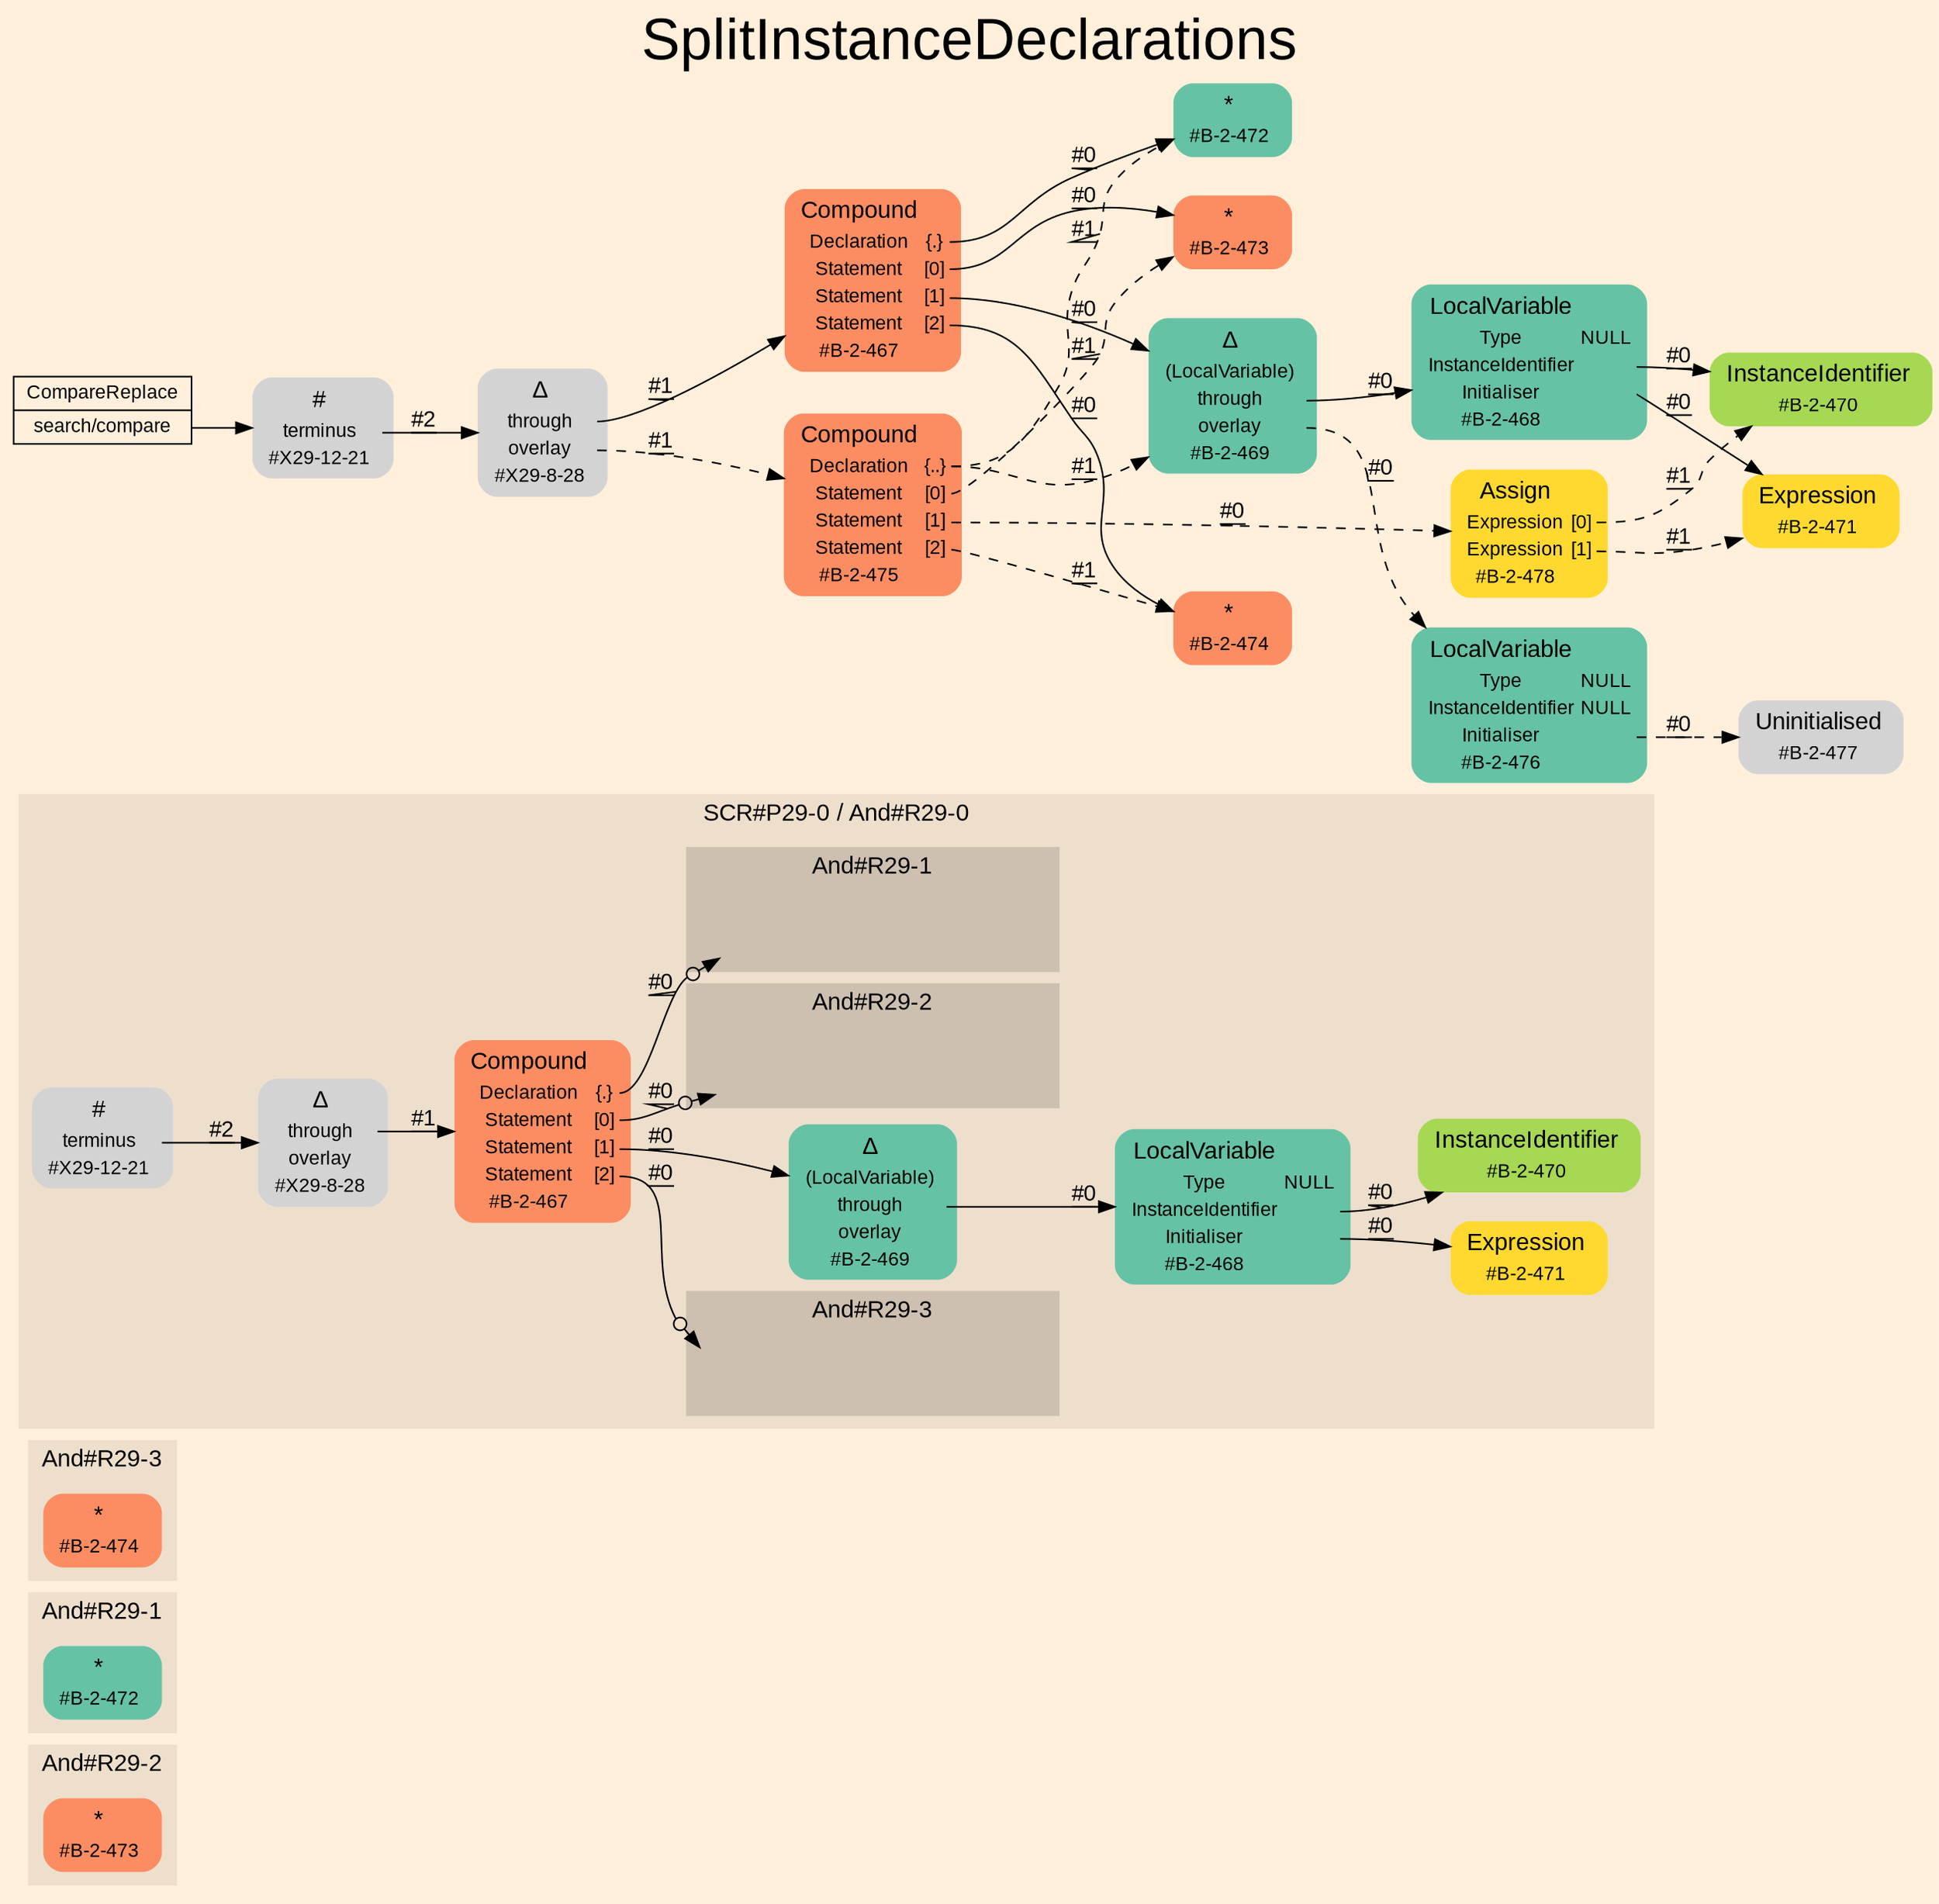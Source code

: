 digraph "SplitInstanceDeclarations" {
label = "SplitInstanceDeclarations"
labelloc = t
fontsize = "36"
graph [
    rankdir = "LR"
    ranksep = 0.3
    bgcolor = antiquewhite1
    color = black
    fontcolor = black
    fontname = "Arial"
];
node [
    fontname = "Arial"
];
edge [
    fontname = "Arial"
];

// -------------------- figure And#R29-2 --------------------
// -------- region And#R29-2 ----------
subgraph "clusterAnd#R29-2" {
    label = "And#R29-2"
    style = "filled"
    color = antiquewhite2
    fontsize = "15"
    "And#R29-2/#B-2-473" [
        // -------- block And#R29-2/#B-2-473 ----------
        shape = "plaintext"
        fillcolor = "/set28/2"
        label = <<TABLE BORDER="0" CELLBORDER="0" CELLSPACING="0">
         <TR><TD><FONT POINT-SIZE="15.0">*</FONT></TD><TD></TD></TR>
         <TR><TD>#B-2-473</TD><TD PORT="port0"></TD></TR>
        </TABLE>>
        style = "rounded,filled"
        fontsize = "12"
    ];
    
}


// -------------------- figure And#R29-1 --------------------
// -------- region And#R29-1 ----------
subgraph "clusterAnd#R29-1" {
    label = "And#R29-1"
    style = "filled"
    color = antiquewhite2
    fontsize = "15"
    "And#R29-1/#B-2-472" [
        // -------- block And#R29-1/#B-2-472 ----------
        shape = "plaintext"
        fillcolor = "/set28/1"
        label = <<TABLE BORDER="0" CELLBORDER="0" CELLSPACING="0">
         <TR><TD><FONT POINT-SIZE="15.0">*</FONT></TD><TD></TD></TR>
         <TR><TD>#B-2-472</TD><TD PORT="port0"></TD></TR>
        </TABLE>>
        style = "rounded,filled"
        fontsize = "12"
    ];
    
}


// -------------------- figure And#R29-3 --------------------
// -------- region And#R29-3 ----------
subgraph "clusterAnd#R29-3" {
    label = "And#R29-3"
    style = "filled"
    color = antiquewhite2
    fontsize = "15"
    "And#R29-3/#B-2-474" [
        // -------- block And#R29-3/#B-2-474 ----------
        shape = "plaintext"
        fillcolor = "/set28/2"
        label = <<TABLE BORDER="0" CELLBORDER="0" CELLSPACING="0">
         <TR><TD><FONT POINT-SIZE="15.0">*</FONT></TD><TD></TD></TR>
         <TR><TD>#B-2-474</TD><TD PORT="port0"></TD></TR>
        </TABLE>>
        style = "rounded,filled"
        fontsize = "12"
    ];
    
}


// -------------------- figure And#R29-0 --------------------
// -------- region And#R29-0 ----------
subgraph "clusterAnd#R29-0" {
    label = "SCR#P29-0 / And#R29-0"
    style = "filled"
    color = antiquewhite2
    fontsize = "15"
    "And#R29-0/#X29-12-21" [
        // -------- block And#R29-0/#X29-12-21 ----------
        shape = "plaintext"
        label = <<TABLE BORDER="0" CELLBORDER="0" CELLSPACING="0">
         <TR><TD><FONT POINT-SIZE="15.0">#</FONT></TD><TD></TD></TR>
         <TR><TD>terminus</TD><TD PORT="port0"></TD></TR>
         <TR><TD>#X29-12-21</TD><TD PORT="port1"></TD></TR>
        </TABLE>>
        style = "rounded,filled"
        fontsize = "12"
    ];
    
    "And#R29-0/#B-2-469" [
        // -------- block And#R29-0/#B-2-469 ----------
        shape = "plaintext"
        fillcolor = "/set28/1"
        label = <<TABLE BORDER="0" CELLBORDER="0" CELLSPACING="0">
         <TR><TD><FONT POINT-SIZE="15.0">Δ</FONT></TD><TD></TD></TR>
         <TR><TD>(LocalVariable)</TD><TD PORT="port0"></TD></TR>
         <TR><TD>through</TD><TD PORT="port1"></TD></TR>
         <TR><TD>overlay</TD><TD PORT="port2"></TD></TR>
         <TR><TD>#B-2-469</TD><TD PORT="port3"></TD></TR>
        </TABLE>>
        style = "rounded,filled"
        fontsize = "12"
    ];
    
    "And#R29-0/#B-2-468" [
        // -------- block And#R29-0/#B-2-468 ----------
        shape = "plaintext"
        fillcolor = "/set28/1"
        label = <<TABLE BORDER="0" CELLBORDER="0" CELLSPACING="0">
         <TR><TD><FONT POINT-SIZE="15.0">LocalVariable</FONT></TD><TD></TD></TR>
         <TR><TD>Type</TD><TD PORT="port0">NULL</TD></TR>
         <TR><TD>InstanceIdentifier</TD><TD PORT="port1"></TD></TR>
         <TR><TD>Initialiser</TD><TD PORT="port2"></TD></TR>
         <TR><TD>#B-2-468</TD><TD PORT="port3"></TD></TR>
        </TABLE>>
        style = "rounded,filled"
        fontsize = "12"
    ];
    
    "And#R29-0/#B-2-467" [
        // -------- block And#R29-0/#B-2-467 ----------
        shape = "plaintext"
        fillcolor = "/set28/2"
        label = <<TABLE BORDER="0" CELLBORDER="0" CELLSPACING="0">
         <TR><TD><FONT POINT-SIZE="15.0">Compound</FONT></TD><TD></TD></TR>
         <TR><TD>Declaration</TD><TD PORT="port0">{.}</TD></TR>
         <TR><TD>Statement</TD><TD PORT="port1">[0]</TD></TR>
         <TR><TD>Statement</TD><TD PORT="port2">[1]</TD></TR>
         <TR><TD>Statement</TD><TD PORT="port3">[2]</TD></TR>
         <TR><TD>#B-2-467</TD><TD PORT="port4"></TD></TR>
        </TABLE>>
        style = "rounded,filled"
        fontsize = "12"
    ];
    
    "And#R29-0/#B-2-470" [
        // -------- block And#R29-0/#B-2-470 ----------
        shape = "plaintext"
        fillcolor = "/set28/5"
        label = <<TABLE BORDER="0" CELLBORDER="0" CELLSPACING="0">
         <TR><TD><FONT POINT-SIZE="15.0">InstanceIdentifier</FONT></TD><TD></TD></TR>
         <TR><TD>#B-2-470</TD><TD PORT="port0"></TD></TR>
        </TABLE>>
        style = "rounded,filled"
        fontsize = "12"
    ];
    
    "And#R29-0/#B-2-471" [
        // -------- block And#R29-0/#B-2-471 ----------
        shape = "plaintext"
        fillcolor = "/set28/6"
        label = <<TABLE BORDER="0" CELLBORDER="0" CELLSPACING="0">
         <TR><TD><FONT POINT-SIZE="15.0">Expression</FONT></TD><TD></TD></TR>
         <TR><TD>#B-2-471</TD><TD PORT="port0"></TD></TR>
        </TABLE>>
        style = "rounded,filled"
        fontsize = "12"
    ];
    
    "And#R29-0/#X29-8-28" [
        // -------- block And#R29-0/#X29-8-28 ----------
        shape = "plaintext"
        label = <<TABLE BORDER="0" CELLBORDER="0" CELLSPACING="0">
         <TR><TD><FONT POINT-SIZE="15.0">Δ</FONT></TD><TD></TD></TR>
         <TR><TD>through</TD><TD PORT="port0"></TD></TR>
         <TR><TD>overlay</TD><TD PORT="port1"></TD></TR>
         <TR><TD>#X29-8-28</TD><TD PORT="port2"></TD></TR>
        </TABLE>>
        style = "rounded,filled"
        fontsize = "12"
    ];
    
    // -------- region And#R29-0/And#R29-1 ----------
    subgraph "clusterAnd#R29-0/And#R29-1" {
        label = "And#R29-1"
        style = "filled"
        color = antiquewhite3
        fontsize = "15"
        "And#R29-0/And#R29-1/#B-2-472" [
            // -------- block And#R29-0/And#R29-1/#B-2-472 ----------
            shape = none
            fillcolor = "/set28/1"
            style = "invisible"
        ];
        
    }
    
    // -------- region And#R29-0/And#R29-2 ----------
    subgraph "clusterAnd#R29-0/And#R29-2" {
        label = "And#R29-2"
        style = "filled"
        color = antiquewhite3
        fontsize = "15"
        "And#R29-0/And#R29-2/#B-2-473" [
            // -------- block And#R29-0/And#R29-2/#B-2-473 ----------
            shape = none
            fillcolor = "/set28/2"
            style = "invisible"
        ];
        
    }
    
    // -------- region And#R29-0/And#R29-3 ----------
    subgraph "clusterAnd#R29-0/And#R29-3" {
        label = "And#R29-3"
        style = "filled"
        color = antiquewhite3
        fontsize = "15"
        "And#R29-0/And#R29-3/#B-2-474" [
            // -------- block And#R29-0/And#R29-3/#B-2-474 ----------
            shape = none
            fillcolor = "/set28/2"
            style = "invisible"
        ];
        
    }
    
}

"And#R29-0/#X29-12-21":port0 -> "And#R29-0/#X29-8-28" [
    label = "#2"
    decorate = true
    color = black
    fontcolor = black
];

"And#R29-0/#B-2-469":port1 -> "And#R29-0/#B-2-468" [
    label = "#0"
    decorate = true
    color = black
    fontcolor = black
];

"And#R29-0/#B-2-468":port1 -> "And#R29-0/#B-2-470" [
    label = "#0"
    decorate = true
    color = black
    fontcolor = black
];

"And#R29-0/#B-2-468":port2 -> "And#R29-0/#B-2-471" [
    label = "#0"
    decorate = true
    color = black
    fontcolor = black
];

"And#R29-0/#B-2-467":port0 -> "And#R29-0/And#R29-1/#B-2-472" [
    arrowhead="normalnoneodot"
    label = "#0"
    decorate = true
    color = black
    fontcolor = black
];

"And#R29-0/#B-2-467":port1 -> "And#R29-0/And#R29-2/#B-2-473" [
    arrowhead="normalnoneodot"
    label = "#0"
    decorate = true
    color = black
    fontcolor = black
];

"And#R29-0/#B-2-467":port2 -> "And#R29-0/#B-2-469" [
    label = "#0"
    decorate = true
    color = black
    fontcolor = black
];

"And#R29-0/#B-2-467":port3 -> "And#R29-0/And#R29-3/#B-2-474" [
    arrowhead="normalnoneodot"
    label = "#0"
    decorate = true
    color = black
    fontcolor = black
];

"And#R29-0/#X29-8-28":port0 -> "And#R29-0/#B-2-467" [
    label = "#1"
    decorate = true
    color = black
    fontcolor = black
];


// -------------------- transformation figure --------------------
"CR#X29-10-29" [
    // -------- block CR#X29-10-29 ----------
    shape = "record"
    fillcolor = antiquewhite1
    label = "<fixed> CompareReplace | <port0> search/compare"
    style = "filled"
    fontsize = "12"
    color = black
    fontcolor = black
];

"#X29-12-21" [
    // -------- block #X29-12-21 ----------
    shape = "plaintext"
    label = <<TABLE BORDER="0" CELLBORDER="0" CELLSPACING="0">
     <TR><TD><FONT POINT-SIZE="15.0">#</FONT></TD><TD></TD></TR>
     <TR><TD>terminus</TD><TD PORT="port0"></TD></TR>
     <TR><TD>#X29-12-21</TD><TD PORT="port1"></TD></TR>
    </TABLE>>
    style = "rounded,filled"
    fontsize = "12"
];

"#X29-8-28" [
    // -------- block #X29-8-28 ----------
    shape = "plaintext"
    label = <<TABLE BORDER="0" CELLBORDER="0" CELLSPACING="0">
     <TR><TD><FONT POINT-SIZE="15.0">Δ</FONT></TD><TD></TD></TR>
     <TR><TD>through</TD><TD PORT="port0"></TD></TR>
     <TR><TD>overlay</TD><TD PORT="port1"></TD></TR>
     <TR><TD>#X29-8-28</TD><TD PORT="port2"></TD></TR>
    </TABLE>>
    style = "rounded,filled"
    fontsize = "12"
];

"#B-2-467" [
    // -------- block #B-2-467 ----------
    shape = "plaintext"
    fillcolor = "/set28/2"
    label = <<TABLE BORDER="0" CELLBORDER="0" CELLSPACING="0">
     <TR><TD><FONT POINT-SIZE="15.0">Compound</FONT></TD><TD></TD></TR>
     <TR><TD>Declaration</TD><TD PORT="port0">{.}</TD></TR>
     <TR><TD>Statement</TD><TD PORT="port1">[0]</TD></TR>
     <TR><TD>Statement</TD><TD PORT="port2">[1]</TD></TR>
     <TR><TD>Statement</TD><TD PORT="port3">[2]</TD></TR>
     <TR><TD>#B-2-467</TD><TD PORT="port4"></TD></TR>
    </TABLE>>
    style = "rounded,filled"
    fontsize = "12"
];

"#B-2-472" [
    // -------- block #B-2-472 ----------
    shape = "plaintext"
    fillcolor = "/set28/1"
    label = <<TABLE BORDER="0" CELLBORDER="0" CELLSPACING="0">
     <TR><TD><FONT POINT-SIZE="15.0">*</FONT></TD><TD></TD></TR>
     <TR><TD>#B-2-472</TD><TD PORT="port0"></TD></TR>
    </TABLE>>
    style = "rounded,filled"
    fontsize = "12"
];

"#B-2-473" [
    // -------- block #B-2-473 ----------
    shape = "plaintext"
    fillcolor = "/set28/2"
    label = <<TABLE BORDER="0" CELLBORDER="0" CELLSPACING="0">
     <TR><TD><FONT POINT-SIZE="15.0">*</FONT></TD><TD></TD></TR>
     <TR><TD>#B-2-473</TD><TD PORT="port0"></TD></TR>
    </TABLE>>
    style = "rounded,filled"
    fontsize = "12"
];

"#B-2-469" [
    // -------- block #B-2-469 ----------
    shape = "plaintext"
    fillcolor = "/set28/1"
    label = <<TABLE BORDER="0" CELLBORDER="0" CELLSPACING="0">
     <TR><TD><FONT POINT-SIZE="15.0">Δ</FONT></TD><TD></TD></TR>
     <TR><TD>(LocalVariable)</TD><TD PORT="port0"></TD></TR>
     <TR><TD>through</TD><TD PORT="port1"></TD></TR>
     <TR><TD>overlay</TD><TD PORT="port2"></TD></TR>
     <TR><TD>#B-2-469</TD><TD PORT="port3"></TD></TR>
    </TABLE>>
    style = "rounded,filled"
    fontsize = "12"
];

"#B-2-468" [
    // -------- block #B-2-468 ----------
    shape = "plaintext"
    fillcolor = "/set28/1"
    label = <<TABLE BORDER="0" CELLBORDER="0" CELLSPACING="0">
     <TR><TD><FONT POINT-SIZE="15.0">LocalVariable</FONT></TD><TD></TD></TR>
     <TR><TD>Type</TD><TD PORT="port0">NULL</TD></TR>
     <TR><TD>InstanceIdentifier</TD><TD PORT="port1"></TD></TR>
     <TR><TD>Initialiser</TD><TD PORT="port2"></TD></TR>
     <TR><TD>#B-2-468</TD><TD PORT="port3"></TD></TR>
    </TABLE>>
    style = "rounded,filled"
    fontsize = "12"
];

"#B-2-470" [
    // -------- block #B-2-470 ----------
    shape = "plaintext"
    fillcolor = "/set28/5"
    label = <<TABLE BORDER="0" CELLBORDER="0" CELLSPACING="0">
     <TR><TD><FONT POINT-SIZE="15.0">InstanceIdentifier</FONT></TD><TD></TD></TR>
     <TR><TD>#B-2-470</TD><TD PORT="port0"></TD></TR>
    </TABLE>>
    style = "rounded,filled"
    fontsize = "12"
];

"#B-2-471" [
    // -------- block #B-2-471 ----------
    shape = "plaintext"
    fillcolor = "/set28/6"
    label = <<TABLE BORDER="0" CELLBORDER="0" CELLSPACING="0">
     <TR><TD><FONT POINT-SIZE="15.0">Expression</FONT></TD><TD></TD></TR>
     <TR><TD>#B-2-471</TD><TD PORT="port0"></TD></TR>
    </TABLE>>
    style = "rounded,filled"
    fontsize = "12"
];

"#B-2-476" [
    // -------- block #B-2-476 ----------
    shape = "plaintext"
    fillcolor = "/set28/1"
    label = <<TABLE BORDER="0" CELLBORDER="0" CELLSPACING="0">
     <TR><TD><FONT POINT-SIZE="15.0">LocalVariable</FONT></TD><TD></TD></TR>
     <TR><TD>Type</TD><TD PORT="port0">NULL</TD></TR>
     <TR><TD>InstanceIdentifier</TD><TD PORT="port1">NULL</TD></TR>
     <TR><TD>Initialiser</TD><TD PORT="port2"></TD></TR>
     <TR><TD>#B-2-476</TD><TD PORT="port3"></TD></TR>
    </TABLE>>
    style = "rounded,filled"
    fontsize = "12"
];

"#B-2-477" [
    // -------- block #B-2-477 ----------
    shape = "plaintext"
    label = <<TABLE BORDER="0" CELLBORDER="0" CELLSPACING="0">
     <TR><TD><FONT POINT-SIZE="15.0">Uninitialised</FONT></TD><TD></TD></TR>
     <TR><TD>#B-2-477</TD><TD PORT="port0"></TD></TR>
    </TABLE>>
    style = "rounded,filled"
    fontsize = "12"
];

"#B-2-474" [
    // -------- block #B-2-474 ----------
    shape = "plaintext"
    fillcolor = "/set28/2"
    label = <<TABLE BORDER="0" CELLBORDER="0" CELLSPACING="0">
     <TR><TD><FONT POINT-SIZE="15.0">*</FONT></TD><TD></TD></TR>
     <TR><TD>#B-2-474</TD><TD PORT="port0"></TD></TR>
    </TABLE>>
    style = "rounded,filled"
    fontsize = "12"
];

"#B-2-475" [
    // -------- block #B-2-475 ----------
    shape = "plaintext"
    fillcolor = "/set28/2"
    label = <<TABLE BORDER="0" CELLBORDER="0" CELLSPACING="0">
     <TR><TD><FONT POINT-SIZE="15.0">Compound</FONT></TD><TD></TD></TR>
     <TR><TD>Declaration</TD><TD PORT="port0">{..}</TD></TR>
     <TR><TD>Statement</TD><TD PORT="port1">[0]</TD></TR>
     <TR><TD>Statement</TD><TD PORT="port2">[1]</TD></TR>
     <TR><TD>Statement</TD><TD PORT="port3">[2]</TD></TR>
     <TR><TD>#B-2-475</TD><TD PORT="port4"></TD></TR>
    </TABLE>>
    style = "rounded,filled"
    fontsize = "12"
];

"#B-2-478" [
    // -------- block #B-2-478 ----------
    shape = "plaintext"
    fillcolor = "/set28/6"
    label = <<TABLE BORDER="0" CELLBORDER="0" CELLSPACING="0">
     <TR><TD><FONT POINT-SIZE="15.0">Assign</FONT></TD><TD></TD></TR>
     <TR><TD>Expression</TD><TD PORT="port0">[0]</TD></TR>
     <TR><TD>Expression</TD><TD PORT="port1">[1]</TD></TR>
     <TR><TD>#B-2-478</TD><TD PORT="port2"></TD></TR>
    </TABLE>>
    style = "rounded,filled"
    fontsize = "12"
];

"CR#X29-10-29":port0 -> "#X29-12-21" [
    label = ""
    decorate = true
    color = black
    fontcolor = black
];

"#X29-12-21":port0 -> "#X29-8-28" [
    label = "#2"
    decorate = true
    color = black
    fontcolor = black
];

"#X29-8-28":port0 -> "#B-2-467" [
    label = "#1"
    decorate = true
    color = black
    fontcolor = black
];

"#X29-8-28":port1 -> "#B-2-475" [
    style="dashed"
    label = "#1"
    decorate = true
    color = black
    fontcolor = black
];

"#B-2-467":port0 -> "#B-2-472" [
    label = "#0"
    decorate = true
    color = black
    fontcolor = black
];

"#B-2-467":port1 -> "#B-2-473" [
    label = "#0"
    decorate = true
    color = black
    fontcolor = black
];

"#B-2-467":port2 -> "#B-2-469" [
    label = "#0"
    decorate = true
    color = black
    fontcolor = black
];

"#B-2-467":port3 -> "#B-2-474" [
    label = "#0"
    decorate = true
    color = black
    fontcolor = black
];

"#B-2-469":port1 -> "#B-2-468" [
    label = "#0"
    decorate = true
    color = black
    fontcolor = black
];

"#B-2-469":port2 -> "#B-2-476" [
    style="dashed"
    label = "#0"
    decorate = true
    color = black
    fontcolor = black
];

"#B-2-468":port1 -> "#B-2-470" [
    label = "#0"
    decorate = true
    color = black
    fontcolor = black
];

"#B-2-468":port2 -> "#B-2-471" [
    label = "#0"
    decorate = true
    color = black
    fontcolor = black
];

"#B-2-476":port2 -> "#B-2-477" [
    style="dashed"
    label = "#0"
    decorate = true
    color = black
    fontcolor = black
];

"#B-2-475":port0 -> "#B-2-469" [
    style="dashed"
    label = "#1"
    decorate = true
    color = black
    fontcolor = black
];

"#B-2-475":port0 -> "#B-2-472" [
    style="dashed"
    label = "#1"
    decorate = true
    color = black
    fontcolor = black
];

"#B-2-475":port1 -> "#B-2-473" [
    style="dashed"
    label = "#1"
    decorate = true
    color = black
    fontcolor = black
];

"#B-2-475":port2 -> "#B-2-478" [
    style="dashed"
    label = "#0"
    decorate = true
    color = black
    fontcolor = black
];

"#B-2-475":port3 -> "#B-2-474" [
    style="dashed"
    label = "#1"
    decorate = true
    color = black
    fontcolor = black
];

"#B-2-478":port0 -> "#B-2-470" [
    style="dashed"
    label = "#1"
    decorate = true
    color = black
    fontcolor = black
];

"#B-2-478":port1 -> "#B-2-471" [
    style="dashed"
    label = "#1"
    decorate = true
    color = black
    fontcolor = black
];


}

